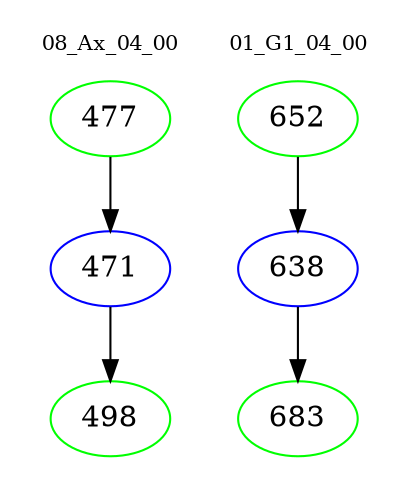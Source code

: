 digraph{
subgraph cluster_0 {
color = white
label = "08_Ax_04_00";
fontsize=10;
T0_477 [label="477", color="green"]
T0_477 -> T0_471 [color="black"]
T0_471 [label="471", color="blue"]
T0_471 -> T0_498 [color="black"]
T0_498 [label="498", color="green"]
}
subgraph cluster_1 {
color = white
label = "01_G1_04_00";
fontsize=10;
T1_652 [label="652", color="green"]
T1_652 -> T1_638 [color="black"]
T1_638 [label="638", color="blue"]
T1_638 -> T1_683 [color="black"]
T1_683 [label="683", color="green"]
}
}
